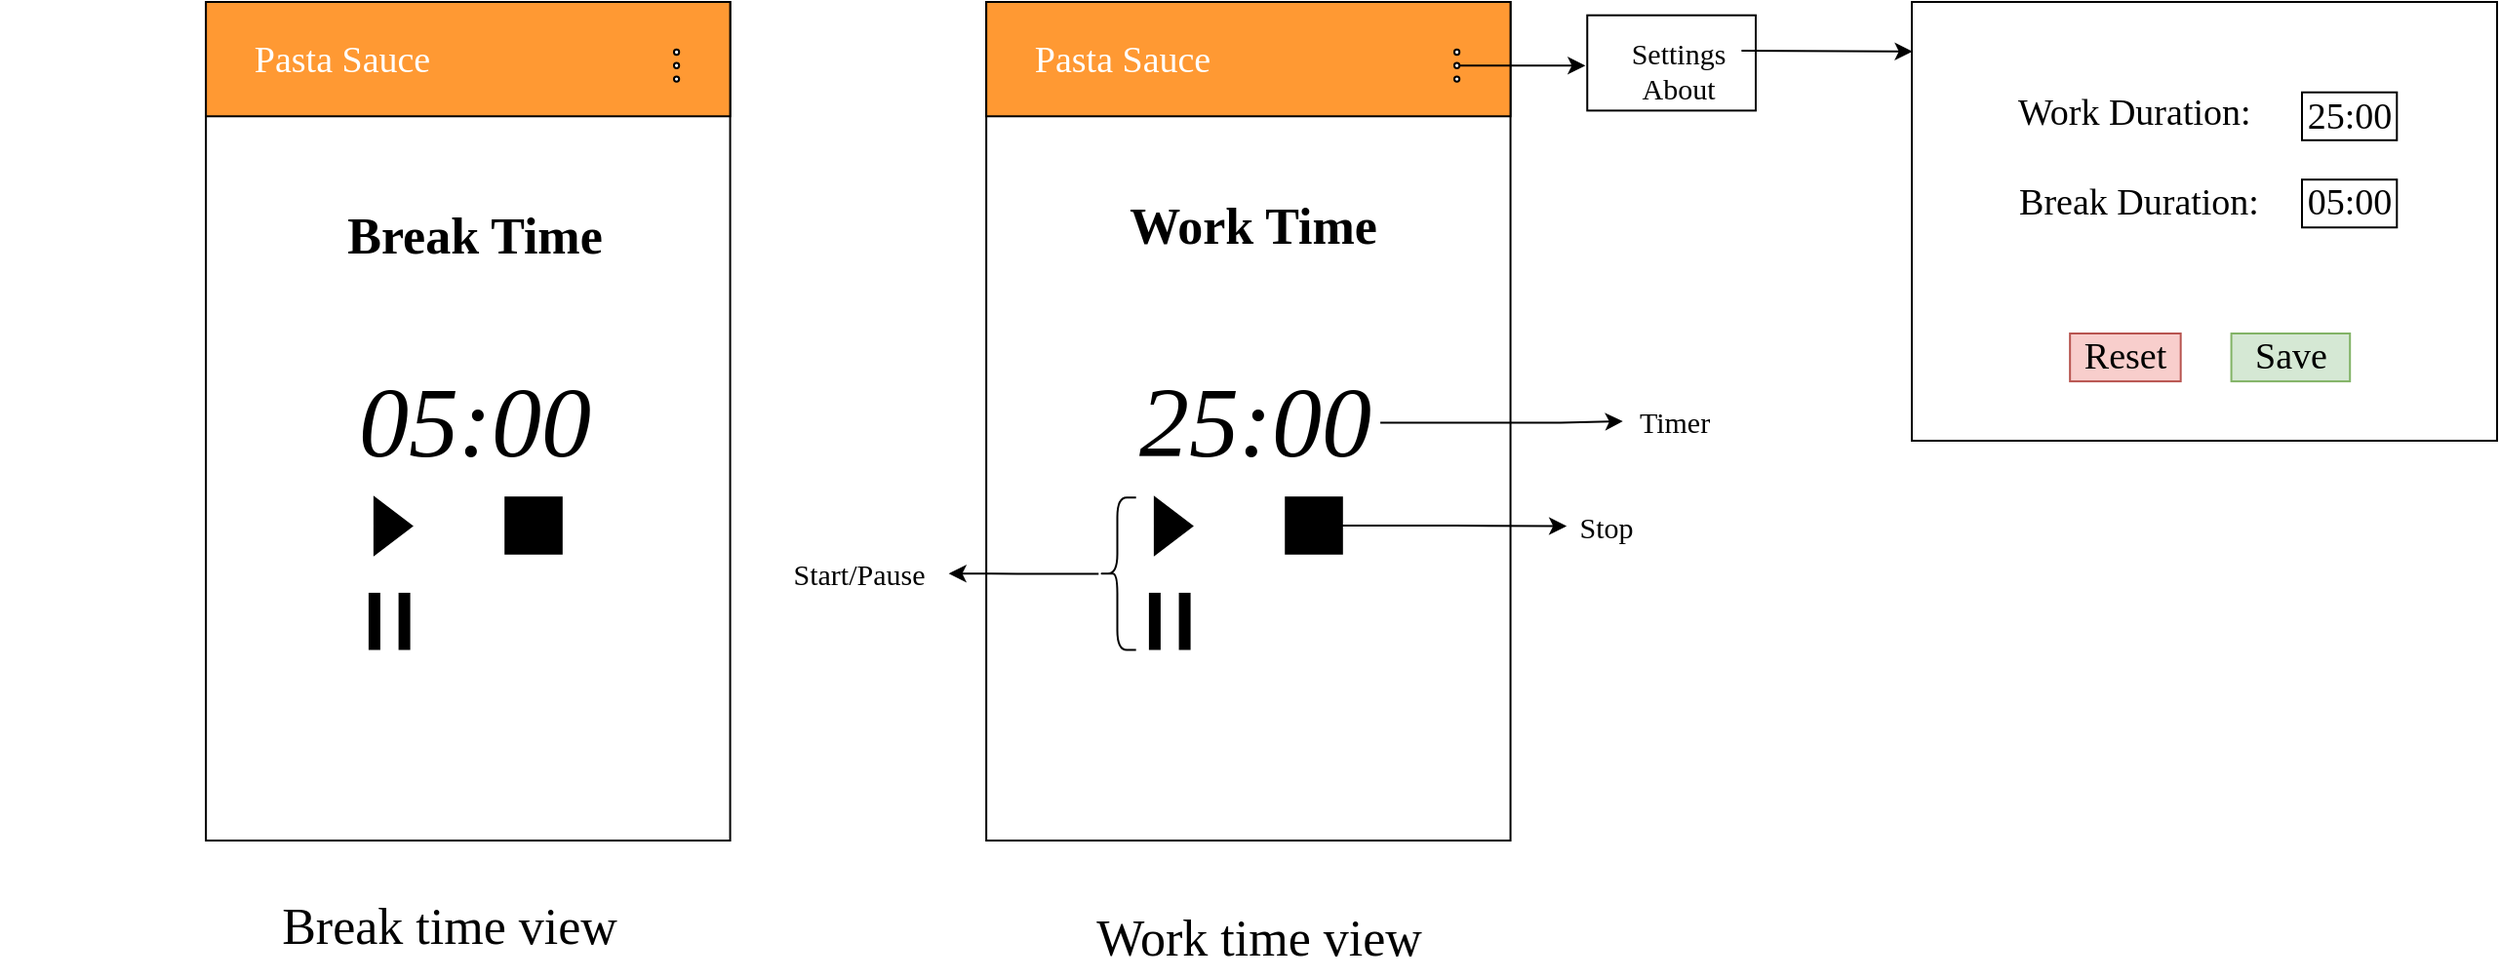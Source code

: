 <mxfile version="12.4.2" type="device" pages="1"><diagram id="Qfj3RI4GCDY5ZDiVnQMa" name="Page-1"><mxGraphModel dx="2787" dy="1276" grid="1" gridSize="10" guides="1" tooltips="1" connect="1" arrows="1" fold="1" page="1" pageScale="1" pageWidth="827" pageHeight="1169" math="0" shadow="0"><root><mxCell id="0"/><mxCell id="1" parent="0"/><mxCell id="0jK3He2jUL9DZa_JVWvM-33" value="" style="group" vertex="1" connectable="0" parent="1"><mxGeometry x="10" y="40" width="500" height="430" as="geometry"/></mxCell><mxCell id="0jK3He2jUL9DZa_JVWvM-1" value="" style="rounded=0;whiteSpace=wrap;html=1;fontFamily=Georgia;" vertex="1" parent="0jK3He2jUL9DZa_JVWvM-33"><mxGeometry x="105.566" width="268.714" height="430" as="geometry"/></mxCell><mxCell id="0jK3He2jUL9DZa_JVWvM-2" value="" style="rounded=0;whiteSpace=wrap;html=1;fillColor=#FF9933;" vertex="1" parent="0jK3He2jUL9DZa_JVWvM-33"><mxGeometry x="105.566" width="268.714" height="58.636" as="geometry"/></mxCell><mxCell id="0jK3He2jUL9DZa_JVWvM-3" value="&lt;font&gt;Pasta Sauce&lt;/font&gt;" style="text;html=1;align=center;verticalAlign=middle;resizable=0;points=[];;autosize=1;fontSize=19;fontColor=#FFFFFF;fontFamily=Spooky;" vertex="1" parent="0jK3He2jUL9DZa_JVWvM-33"><mxGeometry x="119.962" y="14.659" width="110" height="30" as="geometry"/></mxCell><mxCell id="0jK3He2jUL9DZa_JVWvM-31" style="edgeStyle=orthogonalEdgeStyle;rounded=0;orthogonalLoop=1;jettySize=auto;html=1;strokeWidth=1;fontFamily=Spooky;fontSize=15;fontColor=#000000;" edge="1" parent="0jK3He2jUL9DZa_JVWvM-33" source="0jK3He2jUL9DZa_JVWvM-4"><mxGeometry relative="1" as="geometry"><mxPoint x="431.862" y="215" as="targetPoint"/><Array as="points"><mxPoint x="400" y="215"/><mxPoint x="400" y="215"/></Array></mxGeometry></mxCell><mxCell id="0jK3He2jUL9DZa_JVWvM-4" value="25:00" style="text;html=1;align=center;verticalAlign=middle;resizable=0;points=[];;autosize=1;fontSize=51;fontFamily=Spooky;fontColor=#000000;fontStyle=2" vertex="1" parent="0jK3He2jUL9DZa_JVWvM-33"><mxGeometry x="177.543" y="180.795" width="130" height="70" as="geometry"/></mxCell><mxCell id="0jK3He2jUL9DZa_JVWvM-5" value="" style="triangle;whiteSpace=wrap;html=1;fillColor=#000000;fontFamily=Spooky;fontSize=51;fontColor=#000000;" vertex="1" parent="0jK3He2jUL9DZa_JVWvM-33"><mxGeometry x="191.939" y="254.091" width="19.194" height="29.318" as="geometry"/></mxCell><mxCell id="0jK3He2jUL9DZa_JVWvM-29" style="edgeStyle=orthogonalEdgeStyle;rounded=0;orthogonalLoop=1;jettySize=auto;html=1;strokeWidth=1;fontFamily=Spooky;fontSize=15;fontColor=#000000;" edge="1" parent="0jK3He2jUL9DZa_JVWvM-33" source="0jK3He2jUL9DZa_JVWvM-6"><mxGeometry relative="1" as="geometry"><mxPoint x="403.071" y="268.75" as="targetPoint"/></mxGeometry></mxCell><mxCell id="0jK3He2jUL9DZa_JVWvM-6" value="" style="whiteSpace=wrap;html=1;aspect=fixed;fillColor=#000000;fontFamily=Spooky;fontSize=51;fontColor=#000000;" vertex="1" parent="0jK3He2jUL9DZa_JVWvM-33"><mxGeometry x="259.117" y="254.091" width="28.791" height="28.791" as="geometry"/></mxCell><mxCell id="0jK3He2jUL9DZa_JVWvM-9" value="" style="group" vertex="1" connectable="0" parent="0jK3He2jUL9DZa_JVWvM-33"><mxGeometry x="191.939" y="302.955" width="15.355" height="29.318" as="geometry"/></mxCell><mxCell id="0jK3He2jUL9DZa_JVWvM-7" value="" style="endArrow=none;html=1;fontFamily=Spooky;fontSize=51;fontColor=#000000;strokeWidth=6;" edge="1" parent="0jK3He2jUL9DZa_JVWvM-9"><mxGeometry width="50" height="50" relative="1" as="geometry"><mxPoint y="29.318" as="sourcePoint"/><mxPoint as="targetPoint"/></mxGeometry></mxCell><mxCell id="0jK3He2jUL9DZa_JVWvM-8" value="" style="endArrow=none;html=1;fontFamily=Spooky;fontSize=51;fontColor=#000000;strokeWidth=6;" edge="1" parent="0jK3He2jUL9DZa_JVWvM-9"><mxGeometry width="50" height="50" relative="1" as="geometry"><mxPoint x="15.355" y="29.318" as="sourcePoint"/><mxPoint x="15.355" as="targetPoint"/></mxGeometry></mxCell><mxCell id="0jK3He2jUL9DZa_JVWvM-14" value="" style="group" vertex="1" connectable="0" parent="0jK3He2jUL9DZa_JVWvM-33"><mxGeometry x="345.489" y="24.432" width="9.597" height="19.545" as="geometry"/></mxCell><mxCell id="0jK3He2jUL9DZa_JVWvM-13" value="" style="group" vertex="1" connectable="0" parent="0jK3He2jUL9DZa_JVWvM-14"><mxGeometry width="9.597" height="19.545" as="geometry"/></mxCell><mxCell id="0jK3He2jUL9DZa_JVWvM-10" value="" style="ellipse;whiteSpace=wrap;html=1;aspect=fixed;fontFamily=Spooky;fontSize=51;" vertex="1" parent="0jK3He2jUL9DZa_JVWvM-13"><mxGeometry width="2.634" height="2.634" as="geometry"/></mxCell><mxCell id="0jK3He2jUL9DZa_JVWvM-11" value="" style="ellipse;whiteSpace=wrap;html=1;aspect=fixed;fontFamily=Spooky;fontSize=51;" vertex="1" parent="0jK3He2jUL9DZa_JVWvM-13"><mxGeometry y="6.877" width="2.634" height="2.634" as="geometry"/></mxCell><mxCell id="0jK3He2jUL9DZa_JVWvM-12" value="" style="ellipse;whiteSpace=wrap;html=1;aspect=fixed;fontFamily=Spooky;fontSize=51;" vertex="1" parent="0jK3He2jUL9DZa_JVWvM-13"><mxGeometry y="13.754" width="2.634" height="2.634" as="geometry"/></mxCell><mxCell id="0jK3He2jUL9DZa_JVWvM-22" value="" style="group" vertex="1" connectable="0" parent="0jK3He2jUL9DZa_JVWvM-33"><mxGeometry x="413.628" y="6.841" width="86.372" height="48.864" as="geometry"/></mxCell><mxCell id="0jK3He2jUL9DZa_JVWvM-21" value="" style="group" vertex="1" connectable="0" parent="0jK3He2jUL9DZa_JVWvM-22"><mxGeometry width="86.372" height="48.864" as="geometry"/></mxCell><mxCell id="0jK3He2jUL9DZa_JVWvM-15" value="" style="rounded=0;whiteSpace=wrap;html=1;fontFamily=Spooky;fontSize=51;" vertex="1" parent="0jK3He2jUL9DZa_JVWvM-21"><mxGeometry width="86.372" height="48.864" as="geometry"/></mxCell><mxCell id="0jK3He2jUL9DZa_JVWvM-16" value="&lt;font style=&quot;font-size: 15px;&quot;&gt;&lt;font style=&quot;font-size: 15px;&quot;&gt;Settings&lt;br style=&quot;font-size: 15px;&quot;&gt;&lt;/font&gt;About&lt;br style=&quot;font-size: 15px;&quot;&gt;&lt;/font&gt;" style="text;html=1;align=center;verticalAlign=middle;resizable=0;points=[];;autosize=1;fontSize=15;fontFamily=Spooky;fontColor=#000000;" vertex="1" parent="0jK3He2jUL9DZa_JVWvM-21"><mxGeometry x="16.722" y="8.144" width="60" height="40" as="geometry"/></mxCell><mxCell id="0jK3He2jUL9DZa_JVWvM-24" style="edgeStyle=orthogonalEdgeStyle;rounded=0;orthogonalLoop=1;jettySize=auto;html=1;strokeWidth=1;fontFamily=Spooky;fontSize=15;fontColor=#000000;" edge="1" parent="0jK3He2jUL9DZa_JVWvM-33" source="0jK3He2jUL9DZa_JVWvM-11"><mxGeometry relative="1" as="geometry"><mxPoint x="412.668" y="32.65" as="targetPoint"/></mxGeometry></mxCell><mxCell id="0jK3He2jUL9DZa_JVWvM-25" value="" style="shape=curlyBracket;whiteSpace=wrap;html=1;rounded=1;fillColor=#000000;fontFamily=Spooky;fontSize=15;fontColor=#000000;" vertex="1" parent="0jK3He2jUL9DZa_JVWvM-33"><mxGeometry x="163.148" y="254.091" width="19.194" height="78.182" as="geometry"/></mxCell><mxCell id="0jK3He2jUL9DZa_JVWvM-26" value="Start/Pause" style="text;html=1;align=center;verticalAlign=middle;resizable=0;points=[];;autosize=1;fontSize=15;fontFamily=Spooky;fontColor=#000000;" vertex="1" parent="0jK3He2jUL9DZa_JVWvM-33"><mxGeometry y="283.409" width="80" height="20" as="geometry"/></mxCell><mxCell id="0jK3He2jUL9DZa_JVWvM-27" style="edgeStyle=orthogonalEdgeStyle;rounded=0;orthogonalLoop=1;jettySize=auto;html=1;strokeWidth=1;fontFamily=Spooky;fontSize=15;fontColor=#000000;entryX=1.079;entryY=0.484;entryDx=0;entryDy=0;entryPerimeter=0;" edge="1" parent="0jK3He2jUL9DZa_JVWvM-33" source="0jK3He2jUL9DZa_JVWvM-25" target="0jK3He2jUL9DZa_JVWvM-26"><mxGeometry relative="1" as="geometry"><mxPoint x="67.179" y="322.5" as="targetPoint"/></mxGeometry></mxCell><mxCell id="0jK3He2jUL9DZa_JVWvM-28" value="Stop" style="text;html=1;align=center;verticalAlign=middle;resizable=0;points=[];;autosize=1;fontSize=15;fontFamily=Spooky;fontColor=#000000;" vertex="1" parent="0jK3He2jUL9DZa_JVWvM-33"><mxGeometry x="403.071" y="258.977" width="40" height="20" as="geometry"/></mxCell><mxCell id="0jK3He2jUL9DZa_JVWvM-32" value="Timer" style="text;html=1;align=center;verticalAlign=middle;resizable=0;points=[];;autosize=1;fontSize=15;fontFamily=Spooky;fontColor=#000000;" vertex="1" parent="0jK3He2jUL9DZa_JVWvM-33"><mxGeometry x="432.821" y="205.227" width="50" height="20" as="geometry"/></mxCell><mxCell id="0jK3He2jUL9DZa_JVWvM-79" value="&lt;font color=&quot;#000000&quot; style=&quot;font-size: 26px;&quot;&gt;Work Time&lt;/font&gt;" style="text;html=1;align=center;verticalAlign=middle;resizable=0;points=[];;autosize=1;fontSize=26;fontFamily=Spooky;fontColor=#FFFFFF;fontStyle=1" vertex="1" parent="0jK3He2jUL9DZa_JVWvM-33"><mxGeometry x="171.94" y="95" width="140" height="40" as="geometry"/></mxCell><mxCell id="0jK3He2jUL9DZa_JVWvM-48" value="" style="endArrow=classic;html=1;strokeWidth=1;fontFamily=Spooky;fontSize=19;fontColor=#FFFFFF;exitX=1.039;exitY=0.249;exitDx=0;exitDy=0;exitPerimeter=0;entryX=0.001;entryY=0.113;entryDx=0;entryDy=0;entryPerimeter=0;" edge="1" parent="1" source="0jK3He2jUL9DZa_JVWvM-16" target="0jK3He2jUL9DZa_JVWvM-34"><mxGeometry width="50" height="50" relative="1" as="geometry"><mxPoint x="520" y="170" as="sourcePoint"/><mxPoint x="570" y="120" as="targetPoint"/></mxGeometry></mxCell><mxCell id="0jK3He2jUL9DZa_JVWvM-34" value="" style="rounded=0;whiteSpace=wrap;html=1;fontFamily=Spooky;fontSize=15;" vertex="1" parent="1"><mxGeometry x="590" y="40" width="300" height="225" as="geometry"/></mxCell><mxCell id="0jK3He2jUL9DZa_JVWvM-46" value="" style="group" vertex="1" connectable="0" parent="1"><mxGeometry x="671.081" y="210.002" width="143.514" height="24.545" as="geometry"/></mxCell><mxCell id="0jK3He2jUL9DZa_JVWvM-38" value="Reset" style="rounded=0;whiteSpace=wrap;html=1;fillColor=#f8cecc;fontFamily=Spooky;fontSize=19;strokeColor=#b85450;" vertex="1" parent="0jK3He2jUL9DZa_JVWvM-46"><mxGeometry width="56.757" height="24.545" as="geometry"/></mxCell><mxCell id="0jK3He2jUL9DZa_JVWvM-40" value="Save" style="rounded=0;whiteSpace=wrap;html=1;fillColor=#d5e8d4;fontFamily=Spooky;fontSize=19;strokeColor=#82b366;" vertex="1" parent="0jK3He2jUL9DZa_JVWvM-46"><mxGeometry x="82.703" width="60.811" height="24.545" as="geometry"/></mxCell><mxCell id="0jK3He2jUL9DZa_JVWvM-49" value="" style="group" vertex="1" connectable="0" parent="1"><mxGeometry x="636.483" y="85" width="202.162" height="70.633" as="geometry"/></mxCell><mxCell id="0jK3He2jUL9DZa_JVWvM-37" value="&lt;font color=&quot;#000000&quot; style=&quot;font-size: 19px;&quot;&gt;Work Duration:&amp;nbsp;&lt;br style=&quot;font-size: 19px;&quot;&gt;&lt;br style=&quot;font-size: 19px;&quot;&gt;Break Duration:&lt;br style=&quot;font-size: 19px;&quot;&gt;&lt;/font&gt;" style="text;html=1;align=center;verticalAlign=middle;resizable=0;points=[];;autosize=1;fontSize=19;fontFamily=Spooky;fontColor=#FFFFFF;" vertex="1" parent="0jK3He2jUL9DZa_JVWvM-49"><mxGeometry width="140" height="70" as="geometry"/></mxCell><mxCell id="0jK3He2jUL9DZa_JVWvM-42" value="25:00" style="rounded=0;whiteSpace=wrap;html=1;fontFamily=Spooky;fontSize=19;" vertex="1" parent="0jK3He2jUL9DZa_JVWvM-49"><mxGeometry x="153.514" y="1.36" width="48.649" height="24.545" as="geometry"/></mxCell><mxCell id="0jK3He2jUL9DZa_JVWvM-43" value="05:00" style="rounded=0;whiteSpace=wrap;html=1;fontFamily=Spooky;fontSize=19;" vertex="1" parent="0jK3He2jUL9DZa_JVWvM-49"><mxGeometry x="153.514" y="46.087" width="48.649" height="24.545" as="geometry"/></mxCell><mxCell id="0jK3He2jUL9DZa_JVWvM-81" value="" style="group" vertex="1" connectable="0" parent="1"><mxGeometry x="-390" y="40" width="374.28" height="430" as="geometry"/></mxCell><mxCell id="0jK3He2jUL9DZa_JVWvM-53" value="" style="rounded=0;whiteSpace=wrap;html=1;fontFamily=Georgia;" vertex="1" parent="0jK3He2jUL9DZa_JVWvM-81"><mxGeometry x="105.566" width="268.714" height="430" as="geometry"/></mxCell><mxCell id="0jK3He2jUL9DZa_JVWvM-54" value="" style="rounded=0;whiteSpace=wrap;html=1;fillColor=#FF9933;" vertex="1" parent="0jK3He2jUL9DZa_JVWvM-81"><mxGeometry x="105.566" width="268.714" height="58.636" as="geometry"/></mxCell><mxCell id="0jK3He2jUL9DZa_JVWvM-55" value="&lt;font&gt;Pasta Sauce&lt;/font&gt;" style="text;html=1;align=center;verticalAlign=middle;resizable=0;points=[];;autosize=1;fontSize=19;fontColor=#FFFFFF;fontFamily=Spooky;" vertex="1" parent="0jK3He2jUL9DZa_JVWvM-81"><mxGeometry x="119.962" y="14.659" width="110" height="30" as="geometry"/></mxCell><mxCell id="0jK3He2jUL9DZa_JVWvM-57" value="05:00" style="text;html=1;align=center;verticalAlign=middle;resizable=0;points=[];;autosize=1;fontSize=51;fontFamily=Spooky;fontColor=#000000;fontStyle=2" vertex="1" parent="0jK3He2jUL9DZa_JVWvM-81"><mxGeometry x="177.543" y="180.795" width="130" height="70" as="geometry"/></mxCell><mxCell id="0jK3He2jUL9DZa_JVWvM-58" value="" style="triangle;whiteSpace=wrap;html=1;fillColor=#000000;fontFamily=Spooky;fontSize=51;fontColor=#000000;" vertex="1" parent="0jK3He2jUL9DZa_JVWvM-81"><mxGeometry x="191.939" y="254.091" width="19.194" height="29.318" as="geometry"/></mxCell><mxCell id="0jK3He2jUL9DZa_JVWvM-60" value="" style="whiteSpace=wrap;html=1;aspect=fixed;fillColor=#000000;fontFamily=Spooky;fontSize=51;fontColor=#000000;" vertex="1" parent="0jK3He2jUL9DZa_JVWvM-81"><mxGeometry x="259.117" y="254.091" width="28.791" height="28.791" as="geometry"/></mxCell><mxCell id="0jK3He2jUL9DZa_JVWvM-61" value="" style="group" vertex="1" connectable="0" parent="0jK3He2jUL9DZa_JVWvM-81"><mxGeometry x="191.939" y="302.955" width="15.355" height="29.318" as="geometry"/></mxCell><mxCell id="0jK3He2jUL9DZa_JVWvM-62" value="" style="endArrow=none;html=1;fontFamily=Spooky;fontSize=51;fontColor=#000000;strokeWidth=6;" edge="1" parent="0jK3He2jUL9DZa_JVWvM-61"><mxGeometry width="50" height="50" relative="1" as="geometry"><mxPoint y="29.318" as="sourcePoint"/><mxPoint as="targetPoint"/></mxGeometry></mxCell><mxCell id="0jK3He2jUL9DZa_JVWvM-63" value="" style="endArrow=none;html=1;fontFamily=Spooky;fontSize=51;fontColor=#000000;strokeWidth=6;" edge="1" parent="0jK3He2jUL9DZa_JVWvM-61"><mxGeometry width="50" height="50" relative="1" as="geometry"><mxPoint x="15.355" y="29.318" as="sourcePoint"/><mxPoint x="15.355" as="targetPoint"/></mxGeometry></mxCell><mxCell id="0jK3He2jUL9DZa_JVWvM-64" value="" style="group" vertex="1" connectable="0" parent="0jK3He2jUL9DZa_JVWvM-81"><mxGeometry x="345.489" y="24.432" width="9.597" height="19.545" as="geometry"/></mxCell><mxCell id="0jK3He2jUL9DZa_JVWvM-65" value="" style="group" vertex="1" connectable="0" parent="0jK3He2jUL9DZa_JVWvM-64"><mxGeometry width="9.597" height="19.545" as="geometry"/></mxCell><mxCell id="0jK3He2jUL9DZa_JVWvM-66" value="" style="ellipse;whiteSpace=wrap;html=1;aspect=fixed;fontFamily=Spooky;fontSize=51;" vertex="1" parent="0jK3He2jUL9DZa_JVWvM-65"><mxGeometry width="2.634" height="2.634" as="geometry"/></mxCell><mxCell id="0jK3He2jUL9DZa_JVWvM-67" value="" style="ellipse;whiteSpace=wrap;html=1;aspect=fixed;fontFamily=Spooky;fontSize=51;" vertex="1" parent="0jK3He2jUL9DZa_JVWvM-65"><mxGeometry y="6.877" width="2.634" height="2.634" as="geometry"/></mxCell><mxCell id="0jK3He2jUL9DZa_JVWvM-68" value="" style="ellipse;whiteSpace=wrap;html=1;aspect=fixed;fontFamily=Spooky;fontSize=51;" vertex="1" parent="0jK3He2jUL9DZa_JVWvM-65"><mxGeometry y="13.754" width="2.634" height="2.634" as="geometry"/></mxCell><mxCell id="0jK3He2jUL9DZa_JVWvM-80" value="&lt;font color=&quot;#000000&quot; style=&quot;font-size: 26px&quot;&gt;Break Time&lt;/font&gt;" style="text;html=1;align=center;verticalAlign=middle;resizable=0;points=[];;autosize=1;fontSize=26;fontFamily=Spooky;fontColor=#FFFFFF;fontStyle=1" vertex="1" parent="0jK3He2jUL9DZa_JVWvM-81"><mxGeometry x="167.54" y="100" width="150" height="40" as="geometry"/></mxCell><mxCell id="0jK3He2jUL9DZa_JVWvM-82" value="Break time view" style="text;html=1;align=center;verticalAlign=middle;resizable=0;points=[];;autosize=1;fontSize=26;fontFamily=Spooky;fontColor=#000000;" vertex="1" parent="1"><mxGeometry x="-255" y="494" width="190" height="40" as="geometry"/></mxCell><mxCell id="0jK3He2jUL9DZa_JVWvM-83" value="Work time view" style="text;html=1;align=center;verticalAlign=middle;resizable=0;points=[];;autosize=1;fontSize=26;fontFamily=Spooky;fontColor=#000000;" vertex="1" parent="1"><mxGeometry x="165" y="500" width="180" height="40" as="geometry"/></mxCell></root></mxGraphModel></diagram></mxfile>